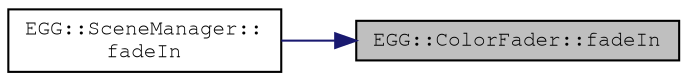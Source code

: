 digraph "EGG::ColorFader::fadeIn"
{
 // LATEX_PDF_SIZE
  edge [fontname="FreeMono",fontsize="10",labelfontname="FreeMono",labelfontsize="10"];
  node [fontname="FreeMono",fontsize="10",shape=record];
  rankdir="RL";
  Node1 [label="EGG::ColorFader::fadeIn",height=0.2,width=0.4,color="black", fillcolor="grey75", style="filled", fontcolor="black",tooltip="Fade in from pure blacked-out."];
  Node1 -> Node2 [dir="back",color="midnightblue",fontsize="10",style="solid",fontname="FreeMono"];
  Node2 [label="EGG::SceneManager::\lfadeIn",height=0.2,width=0.4,color="black", fillcolor="white", style="filled",URL="$class_e_g_g_1_1_scene_manager.html#afeb705ef71a62f6dc907f712e94cc0e7",tooltip="Fade into the scene."];
}
